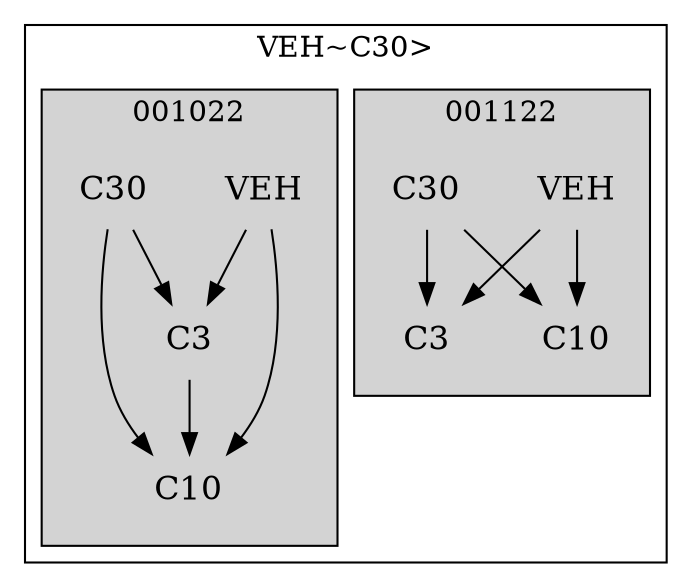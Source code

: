 strict digraph FirstlevelCluster {
	labelloc = "t";
	compound = false;
	subgraph cluster_0 {
	label= "VEH~C30>";
		subgraph	cluster_2 {
		label = "001122";
			style = filled;
			node	[label = VEH, shape = plaintext, fontsize = 16] VEH2;
			node	[label = C3, shape = plaintext, fontsize = 16] C32;
			node	[label = C10, shape = plaintext, fontsize = 16] C102;
			node	[label = C30, shape = plaintext, fontsize = 16] C302;
			VEH2->C32;VEH2->C102;C302->C32;C302->C102;			}
		subgraph	cluster_3 {
		label = "001022";
			style = filled;
			node	[label = VEH, shape = plaintext, fontsize = 16] VEH3;
			node	[label = C3, shape = plaintext, fontsize = 16] C33;
			node	[label = C10, shape = plaintext, fontsize = 16] C103;
			node	[label = C30, shape = plaintext, fontsize = 16] C303;
			VEH3->C33;VEH3->C103;C33->C103;C303->C33;C303->C103;			}
}}